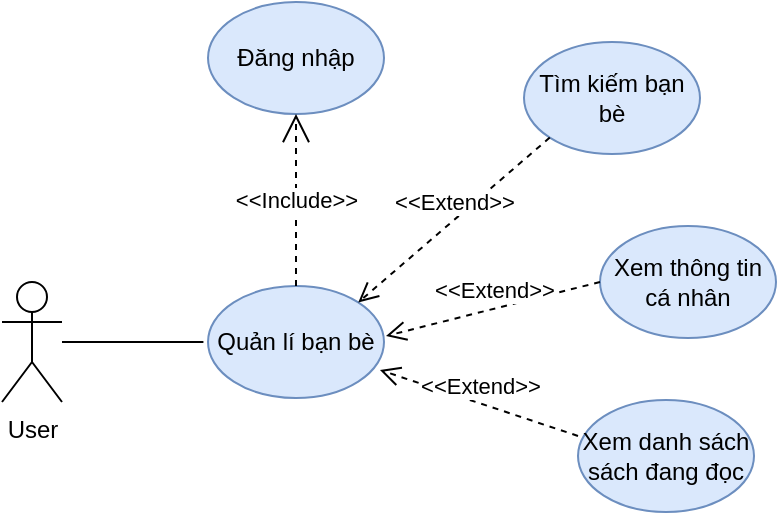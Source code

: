 <mxfile version="10.7.5" type="device"><diagram id="G-RdaQI5kzBeTjiEYTdH" name="Page-1"><mxGraphModel dx="1064" dy="896" grid="0" gridSize="10" guides="1" tooltips="1" connect="1" arrows="1" fold="1" page="0" pageScale="1" pageWidth="850" pageHeight="1100" math="0" shadow="0"><root><mxCell id="0"/><mxCell id="1" parent="0"/><mxCell id="qoJW8m4b1RmKnJK9wC-J-1" value="User" style="shape=umlActor;verticalLabelPosition=bottom;labelBackgroundColor=#ffffff;verticalAlign=top;html=1;outlineConnect=0;" parent="1" vertex="1"><mxGeometry x="121" y="-79" width="30" height="60" as="geometry"/></mxCell><mxCell id="qoJW8m4b1RmKnJK9wC-J-2" value="Quản lí bạn bè" style="ellipse;whiteSpace=wrap;html=1;fillColor=#dae8fc;strokeColor=#6c8ebf;" parent="1" vertex="1"><mxGeometry x="224" y="-77" width="88" height="56" as="geometry"/></mxCell><mxCell id="qoJW8m4b1RmKnJK9wC-J-3" value="Đăng nhập" style="ellipse;whiteSpace=wrap;html=1;fillColor=#dae8fc;strokeColor=#6c8ebf;" parent="1" vertex="1"><mxGeometry x="224" y="-219" width="88" height="56" as="geometry"/></mxCell><mxCell id="qoJW8m4b1RmKnJK9wC-J-4" value="" style="endArrow=none;html=1;" parent="1" source="qoJW8m4b1RmKnJK9wC-J-1" edge="1"><mxGeometry width="50" height="50" relative="1" as="geometry"><mxPoint x="151" y="1" as="sourcePoint"/><mxPoint x="221.711" y="-49" as="targetPoint"/></mxGeometry></mxCell><mxCell id="qoJW8m4b1RmKnJK9wC-J-5" value="Tìm kiếm bạn bè" style="ellipse;whiteSpace=wrap;html=1;fillColor=#dae8fc;strokeColor=#6c8ebf;" parent="1" vertex="1"><mxGeometry x="382" y="-199" width="88" height="56" as="geometry"/></mxCell><mxCell id="qoJW8m4b1RmKnJK9wC-J-6" value="&amp;lt;&amp;lt;Extend&amp;gt;&amp;gt;" style="html=1;verticalAlign=bottom;endArrow=open;dashed=1;endSize=8;exitX=0;exitY=1;exitDx=0;exitDy=0;entryX=1;entryY=0;entryDx=0;entryDy=0;" parent="1" source="qoJW8m4b1RmKnJK9wC-J-5" target="qoJW8m4b1RmKnJK9wC-J-2" edge="1"><mxGeometry relative="1" as="geometry"><mxPoint x="346" y="-118" as="sourcePoint"/><mxPoint x="266" y="-118" as="targetPoint"/></mxGeometry></mxCell><mxCell id="qoJW8m4b1RmKnJK9wC-J-7" value="&amp;lt;&amp;lt;Include&amp;gt;&amp;gt;" style="endArrow=open;endSize=12;dashed=1;html=1;entryX=0.5;entryY=1;entryDx=0;entryDy=0;exitX=0.5;exitY=0;exitDx=0;exitDy=0;" parent="1" source="qoJW8m4b1RmKnJK9wC-J-2" target="qoJW8m4b1RmKnJK9wC-J-3" edge="1"><mxGeometry width="160" relative="1" as="geometry"><mxPoint x="289" y="-99" as="sourcePoint"/><mxPoint x="449" y="-99" as="targetPoint"/></mxGeometry></mxCell><mxCell id="qoJW8m4b1RmKnJK9wC-J-9" value="Xem thông tin cá nhân" style="ellipse;whiteSpace=wrap;html=1;fillColor=#dae8fc;strokeColor=#6c8ebf;" parent="1" vertex="1"><mxGeometry x="420" y="-107" width="88" height="56" as="geometry"/></mxCell><mxCell id="qoJW8m4b1RmKnJK9wC-J-10" value="&amp;lt;&amp;lt;Extend&amp;gt;&amp;gt;" style="html=1;verticalAlign=bottom;endArrow=open;dashed=1;endSize=8;exitX=0;exitY=0.5;exitDx=0;exitDy=0;" parent="1" source="qoJW8m4b1RmKnJK9wC-J-9" edge="1"><mxGeometry relative="1" as="geometry"><mxPoint x="355" y="-31" as="sourcePoint"/><mxPoint x="313" y="-52" as="targetPoint"/></mxGeometry></mxCell><mxCell id="qoJW8m4b1RmKnJK9wC-J-11" value="Xem danh sách sách đang đọc" style="ellipse;whiteSpace=wrap;html=1;fillColor=#dae8fc;strokeColor=#6c8ebf;" parent="1" vertex="1"><mxGeometry x="409" y="-20" width="88" height="56" as="geometry"/></mxCell><mxCell id="qoJW8m4b1RmKnJK9wC-J-13" value="&amp;lt;&amp;lt;Extend&amp;gt;&amp;gt;" style="html=1;verticalAlign=bottom;endArrow=open;dashed=1;endSize=8;exitX=0;exitY=0.321;exitDx=0;exitDy=0;exitPerimeter=0;entryX=0.977;entryY=0.75;entryDx=0;entryDy=0;entryPerimeter=0;" parent="1" source="qoJW8m4b1RmKnJK9wC-J-11" target="qoJW8m4b1RmKnJK9wC-J-2" edge="1"><mxGeometry relative="1" as="geometry"><mxPoint x="430" y="-1" as="sourcePoint"/><mxPoint x="323" y="-33" as="targetPoint"/></mxGeometry></mxCell></root></mxGraphModel></diagram></mxfile>